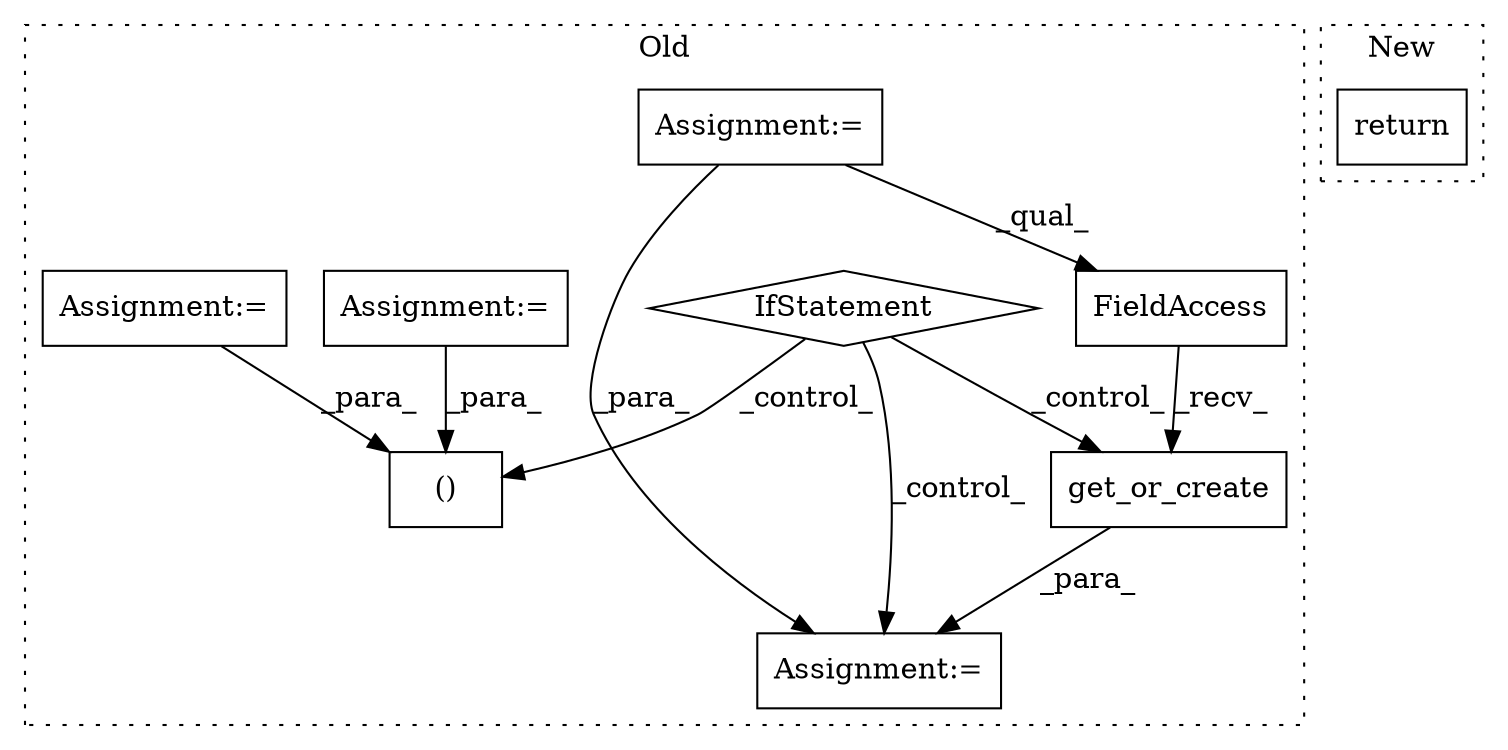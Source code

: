 digraph G {
subgraph cluster0 {
1 [label="get_or_create" a="32" s="832,865" l="14,1" shape="box"];
3 [label="FieldAccess" a="22" s="810" l="21" shape="box"];
4 [label="IfStatement" a="25" s="484,494" l="4,2" shape="diamond"];
5 [label="()" a="106" s="780" l="28" shape="box"];
6 [label="Assignment:=" a="7" s="226" l="13" shape="box"];
7 [label="Assignment:=" a="7" s="343" l="1" shape="box"];
8 [label="Assignment:=" a="7" s="808" l="2" shape="box"];
9 [label="Assignment:=" a="7" s="302" l="14" shape="box"];
label = "Old";
style="dotted";
}
subgraph cluster1 {
2 [label="return" a="41" s="1600" l="7" shape="box"];
label = "New";
style="dotted";
}
1 -> 8 [label="_para_"];
3 -> 1 [label="_recv_"];
4 -> 1 [label="_control_"];
4 -> 5 [label="_control_"];
4 -> 8 [label="_control_"];
6 -> 8 [label="_para_"];
6 -> 3 [label="_qual_"];
7 -> 5 [label="_para_"];
9 -> 5 [label="_para_"];
}